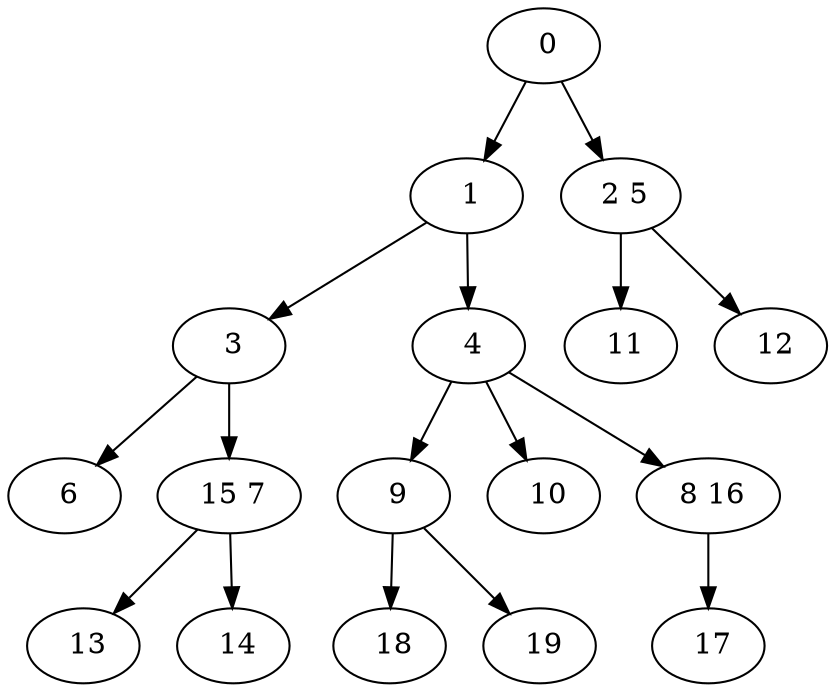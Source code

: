 digraph mytree {
" 0" -> " 1";
" 0" -> " 2 5";
" 1" -> " 3";
" 1" -> " 4";
" 2 5" -> " 11";
" 2 5" -> " 12";
" 11";
" 3" -> " 6";
" 3" -> " 15 7";
" 4" -> " 9";
" 4" -> " 10";
" 4" -> " 8 16";
" 9" -> " 18";
" 9" -> " 19";
" 6";
" 15 7" -> " 13";
" 15 7" -> " 14";
" 10";
" 8 16" -> " 17";
" 18";
" 19";
" 17";
" 13";
" 14";
" 12";
}
